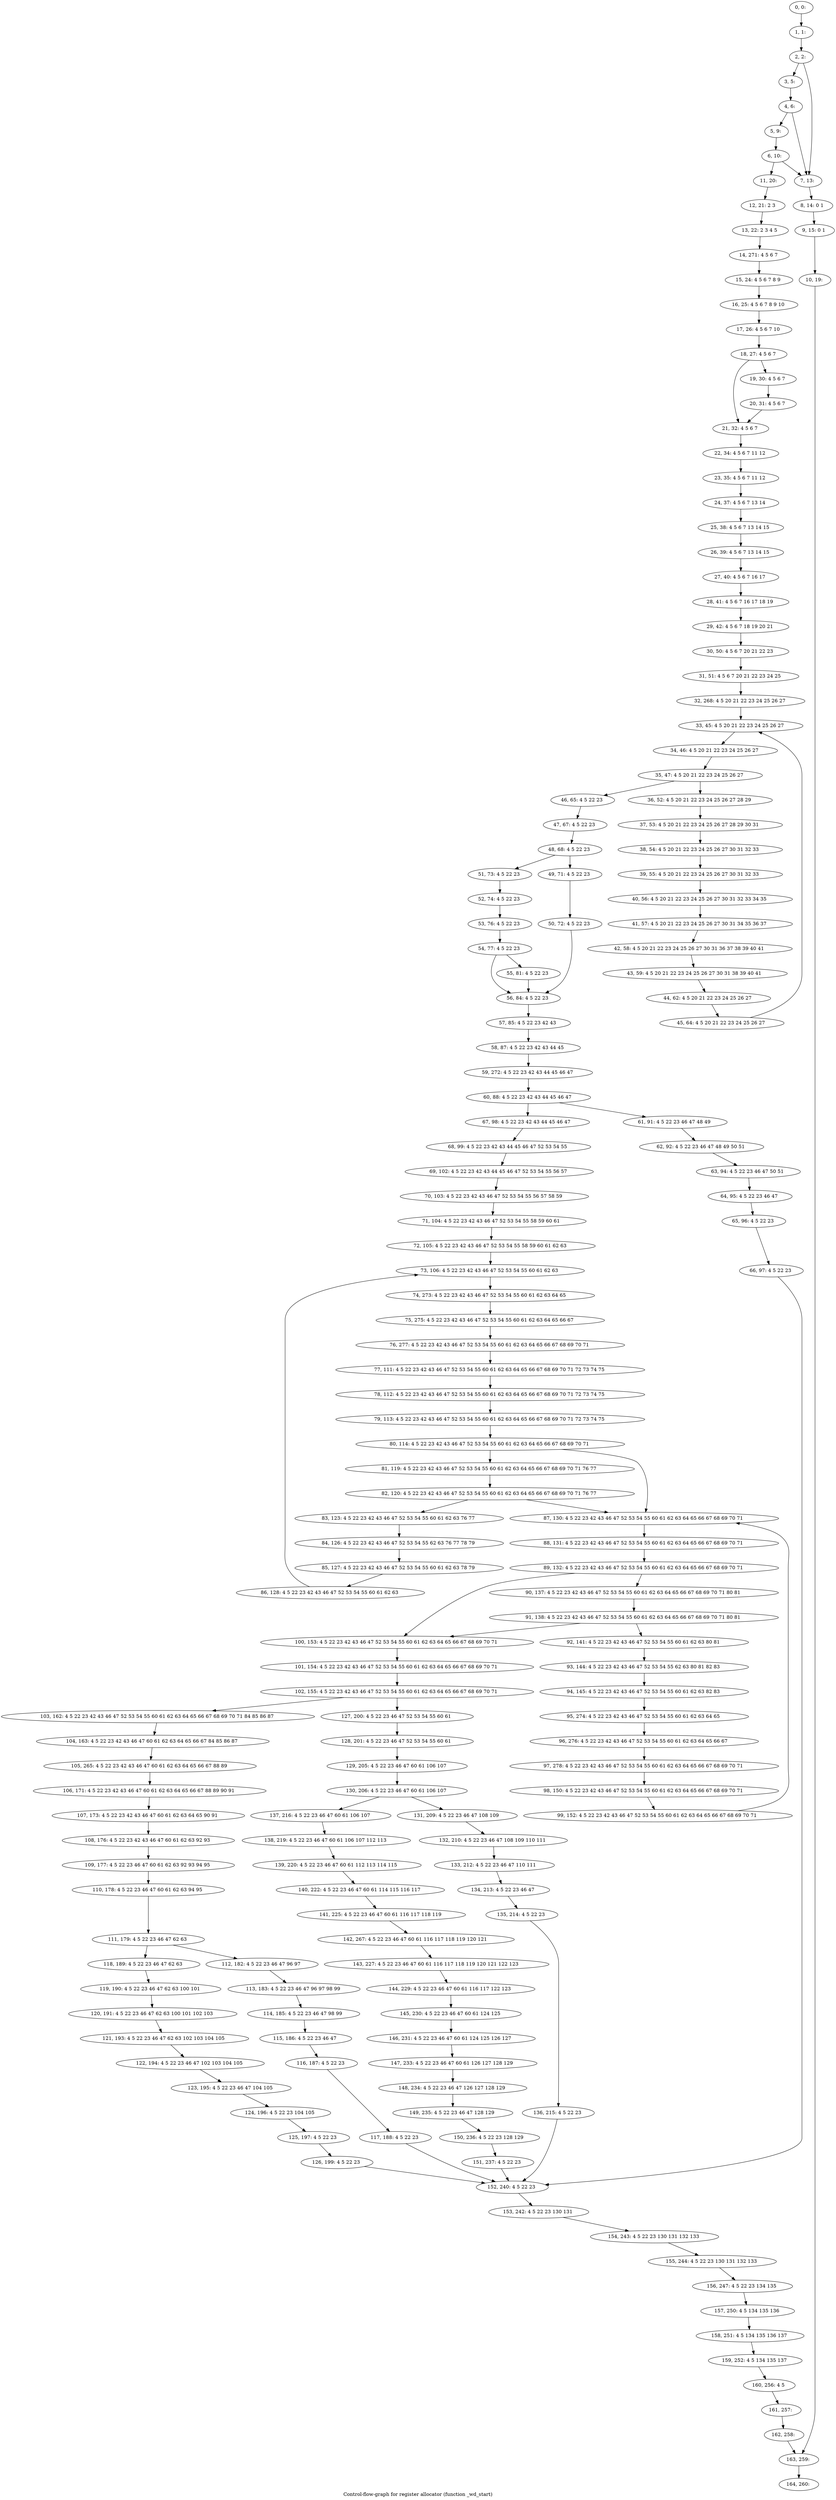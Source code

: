 digraph G {
graph [label="Control-flow-graph for register allocator (function _wd_start)"]
0[label="0, 0: "];
1[label="1, 1: "];
2[label="2, 2: "];
3[label="3, 5: "];
4[label="4, 6: "];
5[label="5, 9: "];
6[label="6, 10: "];
7[label="7, 13: "];
8[label="8, 14: 0 1 "];
9[label="9, 15: 0 1 "];
10[label="10, 19: "];
11[label="11, 20: "];
12[label="12, 21: 2 3 "];
13[label="13, 22: 2 3 4 5 "];
14[label="14, 271: 4 5 6 7 "];
15[label="15, 24: 4 5 6 7 8 9 "];
16[label="16, 25: 4 5 6 7 8 9 10 "];
17[label="17, 26: 4 5 6 7 10 "];
18[label="18, 27: 4 5 6 7 "];
19[label="19, 30: 4 5 6 7 "];
20[label="20, 31: 4 5 6 7 "];
21[label="21, 32: 4 5 6 7 "];
22[label="22, 34: 4 5 6 7 11 12 "];
23[label="23, 35: 4 5 6 7 11 12 "];
24[label="24, 37: 4 5 6 7 13 14 "];
25[label="25, 38: 4 5 6 7 13 14 15 "];
26[label="26, 39: 4 5 6 7 13 14 15 "];
27[label="27, 40: 4 5 6 7 16 17 "];
28[label="28, 41: 4 5 6 7 16 17 18 19 "];
29[label="29, 42: 4 5 6 7 18 19 20 21 "];
30[label="30, 50: 4 5 6 7 20 21 22 23 "];
31[label="31, 51: 4 5 6 7 20 21 22 23 24 25 "];
32[label="32, 268: 4 5 20 21 22 23 24 25 26 27 "];
33[label="33, 45: 4 5 20 21 22 23 24 25 26 27 "];
34[label="34, 46: 4 5 20 21 22 23 24 25 26 27 "];
35[label="35, 47: 4 5 20 21 22 23 24 25 26 27 "];
36[label="36, 52: 4 5 20 21 22 23 24 25 26 27 28 29 "];
37[label="37, 53: 4 5 20 21 22 23 24 25 26 27 28 29 30 31 "];
38[label="38, 54: 4 5 20 21 22 23 24 25 26 27 30 31 32 33 "];
39[label="39, 55: 4 5 20 21 22 23 24 25 26 27 30 31 32 33 "];
40[label="40, 56: 4 5 20 21 22 23 24 25 26 27 30 31 32 33 34 35 "];
41[label="41, 57: 4 5 20 21 22 23 24 25 26 27 30 31 34 35 36 37 "];
42[label="42, 58: 4 5 20 21 22 23 24 25 26 27 30 31 36 37 38 39 40 41 "];
43[label="43, 59: 4 5 20 21 22 23 24 25 26 27 30 31 38 39 40 41 "];
44[label="44, 62: 4 5 20 21 22 23 24 25 26 27 "];
45[label="45, 64: 4 5 20 21 22 23 24 25 26 27 "];
46[label="46, 65: 4 5 22 23 "];
47[label="47, 67: 4 5 22 23 "];
48[label="48, 68: 4 5 22 23 "];
49[label="49, 71: 4 5 22 23 "];
50[label="50, 72: 4 5 22 23 "];
51[label="51, 73: 4 5 22 23 "];
52[label="52, 74: 4 5 22 23 "];
53[label="53, 76: 4 5 22 23 "];
54[label="54, 77: 4 5 22 23 "];
55[label="55, 81: 4 5 22 23 "];
56[label="56, 84: 4 5 22 23 "];
57[label="57, 85: 4 5 22 23 42 43 "];
58[label="58, 87: 4 5 22 23 42 43 44 45 "];
59[label="59, 272: 4 5 22 23 42 43 44 45 46 47 "];
60[label="60, 88: 4 5 22 23 42 43 44 45 46 47 "];
61[label="61, 91: 4 5 22 23 46 47 48 49 "];
62[label="62, 92: 4 5 22 23 46 47 48 49 50 51 "];
63[label="63, 94: 4 5 22 23 46 47 50 51 "];
64[label="64, 95: 4 5 22 23 46 47 "];
65[label="65, 96: 4 5 22 23 "];
66[label="66, 97: 4 5 22 23 "];
67[label="67, 98: 4 5 22 23 42 43 44 45 46 47 "];
68[label="68, 99: 4 5 22 23 42 43 44 45 46 47 52 53 54 55 "];
69[label="69, 102: 4 5 22 23 42 43 44 45 46 47 52 53 54 55 56 57 "];
70[label="70, 103: 4 5 22 23 42 43 46 47 52 53 54 55 56 57 58 59 "];
71[label="71, 104: 4 5 22 23 42 43 46 47 52 53 54 55 58 59 60 61 "];
72[label="72, 105: 4 5 22 23 42 43 46 47 52 53 54 55 58 59 60 61 62 63 "];
73[label="73, 106: 4 5 22 23 42 43 46 47 52 53 54 55 60 61 62 63 "];
74[label="74, 273: 4 5 22 23 42 43 46 47 52 53 54 55 60 61 62 63 64 65 "];
75[label="75, 275: 4 5 22 23 42 43 46 47 52 53 54 55 60 61 62 63 64 65 66 67 "];
76[label="76, 277: 4 5 22 23 42 43 46 47 52 53 54 55 60 61 62 63 64 65 66 67 68 69 70 71 "];
77[label="77, 111: 4 5 22 23 42 43 46 47 52 53 54 55 60 61 62 63 64 65 66 67 68 69 70 71 72 73 74 75 "];
78[label="78, 112: 4 5 22 23 42 43 46 47 52 53 54 55 60 61 62 63 64 65 66 67 68 69 70 71 72 73 74 75 "];
79[label="79, 113: 4 5 22 23 42 43 46 47 52 53 54 55 60 61 62 63 64 65 66 67 68 69 70 71 72 73 74 75 "];
80[label="80, 114: 4 5 22 23 42 43 46 47 52 53 54 55 60 61 62 63 64 65 66 67 68 69 70 71 "];
81[label="81, 119: 4 5 22 23 42 43 46 47 52 53 54 55 60 61 62 63 64 65 66 67 68 69 70 71 76 77 "];
82[label="82, 120: 4 5 22 23 42 43 46 47 52 53 54 55 60 61 62 63 64 65 66 67 68 69 70 71 76 77 "];
83[label="83, 123: 4 5 22 23 42 43 46 47 52 53 54 55 60 61 62 63 76 77 "];
84[label="84, 126: 4 5 22 23 42 43 46 47 52 53 54 55 62 63 76 77 78 79 "];
85[label="85, 127: 4 5 22 23 42 43 46 47 52 53 54 55 60 61 62 63 78 79 "];
86[label="86, 128: 4 5 22 23 42 43 46 47 52 53 54 55 60 61 62 63 "];
87[label="87, 130: 4 5 22 23 42 43 46 47 52 53 54 55 60 61 62 63 64 65 66 67 68 69 70 71 "];
88[label="88, 131: 4 5 22 23 42 43 46 47 52 53 54 55 60 61 62 63 64 65 66 67 68 69 70 71 "];
89[label="89, 132: 4 5 22 23 42 43 46 47 52 53 54 55 60 61 62 63 64 65 66 67 68 69 70 71 "];
90[label="90, 137: 4 5 22 23 42 43 46 47 52 53 54 55 60 61 62 63 64 65 66 67 68 69 70 71 80 81 "];
91[label="91, 138: 4 5 22 23 42 43 46 47 52 53 54 55 60 61 62 63 64 65 66 67 68 69 70 71 80 81 "];
92[label="92, 141: 4 5 22 23 42 43 46 47 52 53 54 55 60 61 62 63 80 81 "];
93[label="93, 144: 4 5 22 23 42 43 46 47 52 53 54 55 62 63 80 81 82 83 "];
94[label="94, 145: 4 5 22 23 42 43 46 47 52 53 54 55 60 61 62 63 82 83 "];
95[label="95, 274: 4 5 22 23 42 43 46 47 52 53 54 55 60 61 62 63 64 65 "];
96[label="96, 276: 4 5 22 23 42 43 46 47 52 53 54 55 60 61 62 63 64 65 66 67 "];
97[label="97, 278: 4 5 22 23 42 43 46 47 52 53 54 55 60 61 62 63 64 65 66 67 68 69 70 71 "];
98[label="98, 150: 4 5 22 23 42 43 46 47 52 53 54 55 60 61 62 63 64 65 66 67 68 69 70 71 "];
99[label="99, 152: 4 5 22 23 42 43 46 47 52 53 54 55 60 61 62 63 64 65 66 67 68 69 70 71 "];
100[label="100, 153: 4 5 22 23 42 43 46 47 52 53 54 55 60 61 62 63 64 65 66 67 68 69 70 71 "];
101[label="101, 154: 4 5 22 23 42 43 46 47 52 53 54 55 60 61 62 63 64 65 66 67 68 69 70 71 "];
102[label="102, 155: 4 5 22 23 42 43 46 47 52 53 54 55 60 61 62 63 64 65 66 67 68 69 70 71 "];
103[label="103, 162: 4 5 22 23 42 43 46 47 52 53 54 55 60 61 62 63 64 65 66 67 68 69 70 71 84 85 86 87 "];
104[label="104, 163: 4 5 22 23 42 43 46 47 60 61 62 63 64 65 66 67 84 85 86 87 "];
105[label="105, 265: 4 5 22 23 42 43 46 47 60 61 62 63 64 65 66 67 88 89 "];
106[label="106, 171: 4 5 22 23 42 43 46 47 60 61 62 63 64 65 66 67 88 89 90 91 "];
107[label="107, 173: 4 5 22 23 42 43 46 47 60 61 62 63 64 65 90 91 "];
108[label="108, 176: 4 5 22 23 42 43 46 47 60 61 62 63 92 93 "];
109[label="109, 177: 4 5 22 23 46 47 60 61 62 63 92 93 94 95 "];
110[label="110, 178: 4 5 22 23 46 47 60 61 62 63 94 95 "];
111[label="111, 179: 4 5 22 23 46 47 62 63 "];
112[label="112, 182: 4 5 22 23 46 47 96 97 "];
113[label="113, 183: 4 5 22 23 46 47 96 97 98 99 "];
114[label="114, 185: 4 5 22 23 46 47 98 99 "];
115[label="115, 186: 4 5 22 23 46 47 "];
116[label="116, 187: 4 5 22 23 "];
117[label="117, 188: 4 5 22 23 "];
118[label="118, 189: 4 5 22 23 46 47 62 63 "];
119[label="119, 190: 4 5 22 23 46 47 62 63 100 101 "];
120[label="120, 191: 4 5 22 23 46 47 62 63 100 101 102 103 "];
121[label="121, 193: 4 5 22 23 46 47 62 63 102 103 104 105 "];
122[label="122, 194: 4 5 22 23 46 47 102 103 104 105 "];
123[label="123, 195: 4 5 22 23 46 47 104 105 "];
124[label="124, 196: 4 5 22 23 104 105 "];
125[label="125, 197: 4 5 22 23 "];
126[label="126, 199: 4 5 22 23 "];
127[label="127, 200: 4 5 22 23 46 47 52 53 54 55 60 61 "];
128[label="128, 201: 4 5 22 23 46 47 52 53 54 55 60 61 "];
129[label="129, 205: 4 5 22 23 46 47 60 61 106 107 "];
130[label="130, 206: 4 5 22 23 46 47 60 61 106 107 "];
131[label="131, 209: 4 5 22 23 46 47 108 109 "];
132[label="132, 210: 4 5 22 23 46 47 108 109 110 111 "];
133[label="133, 212: 4 5 22 23 46 47 110 111 "];
134[label="134, 213: 4 5 22 23 46 47 "];
135[label="135, 214: 4 5 22 23 "];
136[label="136, 215: 4 5 22 23 "];
137[label="137, 216: 4 5 22 23 46 47 60 61 106 107 "];
138[label="138, 219: 4 5 22 23 46 47 60 61 106 107 112 113 "];
139[label="139, 220: 4 5 22 23 46 47 60 61 112 113 114 115 "];
140[label="140, 222: 4 5 22 23 46 47 60 61 114 115 116 117 "];
141[label="141, 225: 4 5 22 23 46 47 60 61 116 117 118 119 "];
142[label="142, 267: 4 5 22 23 46 47 60 61 116 117 118 119 120 121 "];
143[label="143, 227: 4 5 22 23 46 47 60 61 116 117 118 119 120 121 122 123 "];
144[label="144, 229: 4 5 22 23 46 47 60 61 116 117 122 123 "];
145[label="145, 230: 4 5 22 23 46 47 60 61 124 125 "];
146[label="146, 231: 4 5 22 23 46 47 60 61 124 125 126 127 "];
147[label="147, 233: 4 5 22 23 46 47 60 61 126 127 128 129 "];
148[label="148, 234: 4 5 22 23 46 47 126 127 128 129 "];
149[label="149, 235: 4 5 22 23 46 47 128 129 "];
150[label="150, 236: 4 5 22 23 128 129 "];
151[label="151, 237: 4 5 22 23 "];
152[label="152, 240: 4 5 22 23 "];
153[label="153, 242: 4 5 22 23 130 131 "];
154[label="154, 243: 4 5 22 23 130 131 132 133 "];
155[label="155, 244: 4 5 22 23 130 131 132 133 "];
156[label="156, 247: 4 5 22 23 134 135 "];
157[label="157, 250: 4 5 134 135 136 "];
158[label="158, 251: 4 5 134 135 136 137 "];
159[label="159, 252: 4 5 134 135 137 "];
160[label="160, 256: 4 5 "];
161[label="161, 257: "];
162[label="162, 258: "];
163[label="163, 259: "];
164[label="164, 260: "];
0->1 ;
1->2 ;
2->3 ;
2->7 ;
3->4 ;
4->5 ;
4->7 ;
5->6 ;
6->7 ;
6->11 ;
7->8 ;
8->9 ;
9->10 ;
10->163 ;
11->12 ;
12->13 ;
13->14 ;
14->15 ;
15->16 ;
16->17 ;
17->18 ;
18->19 ;
18->21 ;
19->20 ;
20->21 ;
21->22 ;
22->23 ;
23->24 ;
24->25 ;
25->26 ;
26->27 ;
27->28 ;
28->29 ;
29->30 ;
30->31 ;
31->32 ;
32->33 ;
33->34 ;
34->35 ;
35->36 ;
35->46 ;
36->37 ;
37->38 ;
38->39 ;
39->40 ;
40->41 ;
41->42 ;
42->43 ;
43->44 ;
44->45 ;
45->33 ;
46->47 ;
47->48 ;
48->49 ;
48->51 ;
49->50 ;
50->56 ;
51->52 ;
52->53 ;
53->54 ;
54->55 ;
54->56 ;
55->56 ;
56->57 ;
57->58 ;
58->59 ;
59->60 ;
60->61 ;
60->67 ;
61->62 ;
62->63 ;
63->64 ;
64->65 ;
65->66 ;
66->152 ;
67->68 ;
68->69 ;
69->70 ;
70->71 ;
71->72 ;
72->73 ;
73->74 ;
74->75 ;
75->76 ;
76->77 ;
77->78 ;
78->79 ;
79->80 ;
80->81 ;
80->87 ;
81->82 ;
82->83 ;
82->87 ;
83->84 ;
84->85 ;
85->86 ;
86->73 ;
87->88 ;
88->89 ;
89->90 ;
89->100 ;
90->91 ;
91->92 ;
91->100 ;
92->93 ;
93->94 ;
94->95 ;
95->96 ;
96->97 ;
97->98 ;
98->99 ;
99->87 ;
100->101 ;
101->102 ;
102->103 ;
102->127 ;
103->104 ;
104->105 ;
105->106 ;
106->107 ;
107->108 ;
108->109 ;
109->110 ;
110->111 ;
111->112 ;
111->118 ;
112->113 ;
113->114 ;
114->115 ;
115->116 ;
116->117 ;
117->152 ;
118->119 ;
119->120 ;
120->121 ;
121->122 ;
122->123 ;
123->124 ;
124->125 ;
125->126 ;
126->152 ;
127->128 ;
128->129 ;
129->130 ;
130->131 ;
130->137 ;
131->132 ;
132->133 ;
133->134 ;
134->135 ;
135->136 ;
136->152 ;
137->138 ;
138->139 ;
139->140 ;
140->141 ;
141->142 ;
142->143 ;
143->144 ;
144->145 ;
145->146 ;
146->147 ;
147->148 ;
148->149 ;
149->150 ;
150->151 ;
151->152 ;
152->153 ;
153->154 ;
154->155 ;
155->156 ;
156->157 ;
157->158 ;
158->159 ;
159->160 ;
160->161 ;
161->162 ;
162->163 ;
163->164 ;
}
